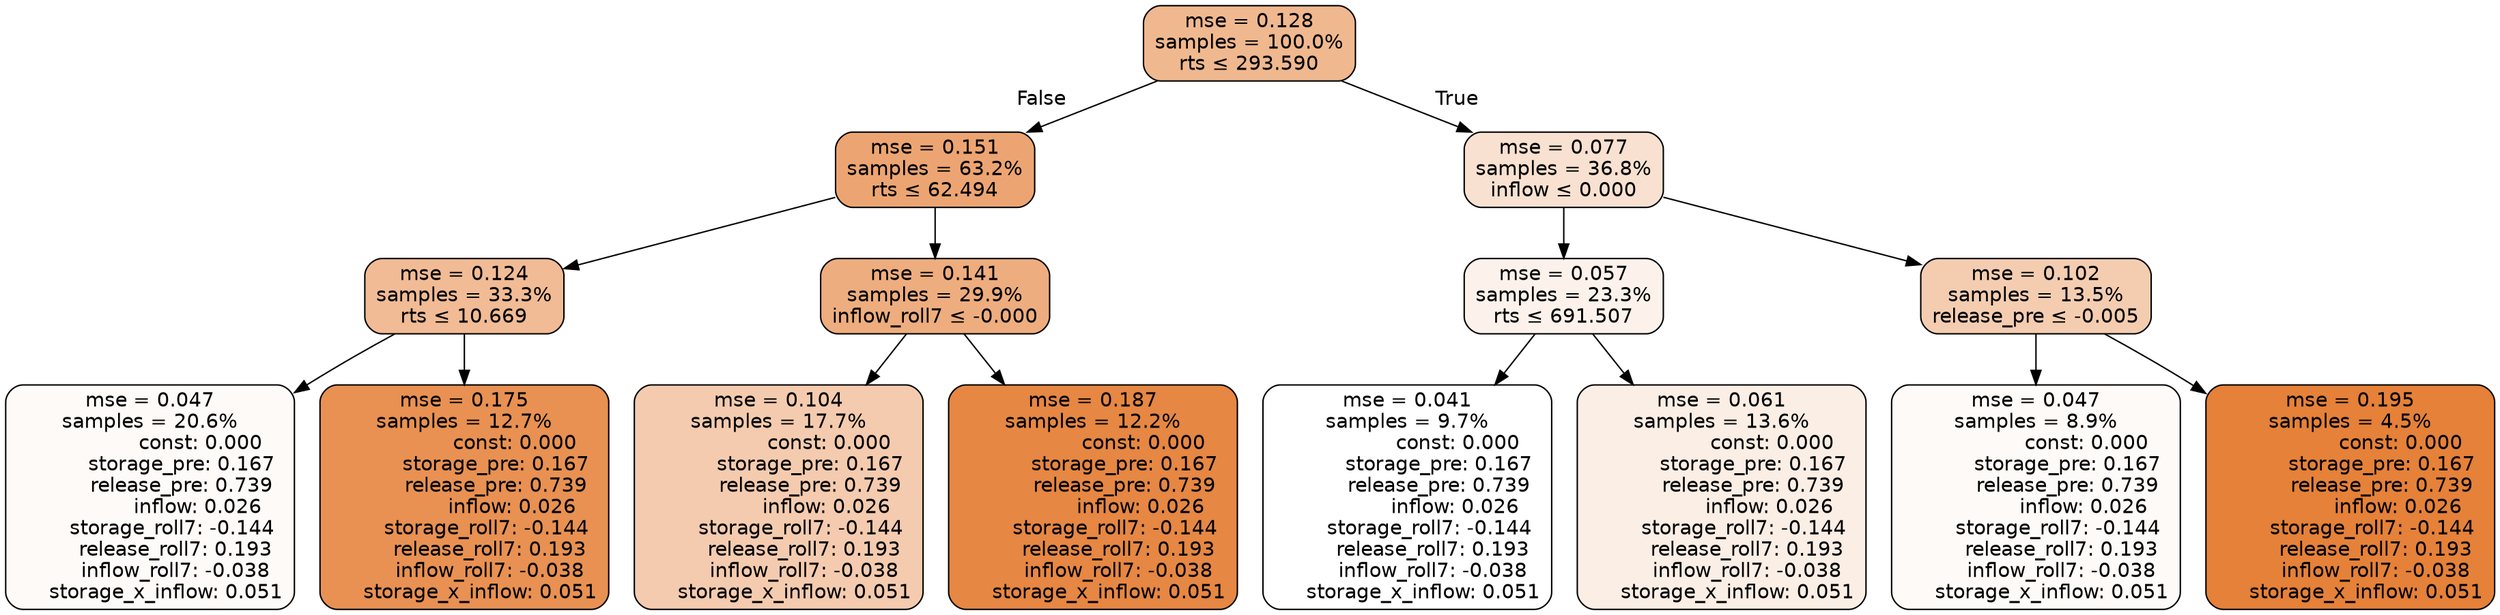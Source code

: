 digraph tree {
node [shape=rectangle, style="filled, rounded", color="black", fontname=helvetica] ;
edge [fontname=helvetica] ;
	"0" [label="mse = 0.128
samples = 100.0%
rts &le; 293.590", fillcolor="#f0b88f"]
	"1" [label="mse = 0.151
samples = 63.2%
rts &le; 62.494", fillcolor="#eca572"]
	"2" [label="mse = 0.124
samples = 33.3%
rts &le; 10.669", fillcolor="#f1bb95"]
	"3" [label="mse = 0.047
samples = 20.6%
                const: 0.000
          storage_pre: 0.167
          release_pre: 0.739
               inflow: 0.026
       storage_roll7: -0.144
        release_roll7: 0.193
        inflow_roll7: -0.038
     storage_x_inflow: 0.051", fillcolor="#fefaf8"]
	"4" [label="mse = 0.175
samples = 12.7%
                const: 0.000
          storage_pre: 0.167
          release_pre: 0.739
               inflow: 0.026
       storage_roll7: -0.144
        release_roll7: 0.193
        inflow_roll7: -0.038
     storage_x_inflow: 0.051", fillcolor="#e89152"]
	"5" [label="mse = 0.141
samples = 29.9%
inflow_roll7 &le; -0.000", fillcolor="#eead7e"]
	"6" [label="mse = 0.104
samples = 17.7%
                const: 0.000
          storage_pre: 0.167
          release_pre: 0.739
               inflow: 0.026
       storage_roll7: -0.144
        release_roll7: 0.193
        inflow_roll7: -0.038
     storage_x_inflow: 0.051", fillcolor="#f4cbae"]
	"7" [label="mse = 0.187
samples = 12.2%
                const: 0.000
          storage_pre: 0.167
          release_pre: 0.739
               inflow: 0.026
       storage_roll7: -0.144
        release_roll7: 0.193
        inflow_roll7: -0.038
     storage_x_inflow: 0.051", fillcolor="#e68743"]
	"8" [label="mse = 0.077
samples = 36.8%
inflow &le; 0.000", fillcolor="#f8e1d0"]
	"9" [label="mse = 0.057
samples = 23.3%
rts &le; 691.507", fillcolor="#fcf2eb"]
	"10" [label="mse = 0.041
samples = 9.7%
                const: 0.000
          storage_pre: 0.167
          release_pre: 0.739
               inflow: 0.026
       storage_roll7: -0.144
        release_roll7: 0.193
        inflow_roll7: -0.038
     storage_x_inflow: 0.051", fillcolor="#ffffff"]
	"11" [label="mse = 0.061
samples = 13.6%
                const: 0.000
          storage_pre: 0.167
          release_pre: 0.739
               inflow: 0.026
       storage_roll7: -0.144
        release_roll7: 0.193
        inflow_roll7: -0.038
     storage_x_inflow: 0.051", fillcolor="#fbeee5"]
	"12" [label="mse = 0.102
samples = 13.5%
release_pre &le; -0.005", fillcolor="#f4cdb1"]
	"13" [label="mse = 0.047
samples = 8.9%
                const: 0.000
          storage_pre: 0.167
          release_pre: 0.739
               inflow: 0.026
       storage_roll7: -0.144
        release_roll7: 0.193
        inflow_roll7: -0.038
     storage_x_inflow: 0.051", fillcolor="#fefaf7"]
	"14" [label="mse = 0.195
samples = 4.5%
                const: 0.000
          storage_pre: 0.167
          release_pre: 0.739
               inflow: 0.026
       storage_roll7: -0.144
        release_roll7: 0.193
        inflow_roll7: -0.038
     storage_x_inflow: 0.051", fillcolor="#e58139"]

	"0" -> "1" [labeldistance=2.5, labelangle=45, headlabel="False"]
	"1" -> "2"
	"2" -> "3"
	"2" -> "4"
	"1" -> "5"
	"5" -> "6"
	"5" -> "7"
	"0" -> "8" [labeldistance=2.5, labelangle=-45, headlabel="True"]
	"8" -> "9"
	"9" -> "10"
	"9" -> "11"
	"8" -> "12"
	"12" -> "13"
	"12" -> "14"
}